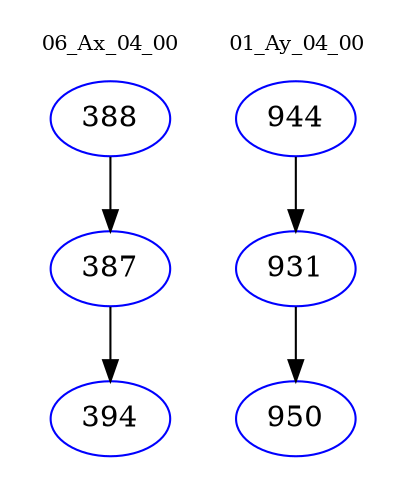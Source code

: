 digraph{
subgraph cluster_0 {
color = white
label = "06_Ax_04_00";
fontsize=10;
T0_388 [label="388", color="blue"]
T0_388 -> T0_387 [color="black"]
T0_387 [label="387", color="blue"]
T0_387 -> T0_394 [color="black"]
T0_394 [label="394", color="blue"]
}
subgraph cluster_1 {
color = white
label = "01_Ay_04_00";
fontsize=10;
T1_944 [label="944", color="blue"]
T1_944 -> T1_931 [color="black"]
T1_931 [label="931", color="blue"]
T1_931 -> T1_950 [color="black"]
T1_950 [label="950", color="blue"]
}
}
